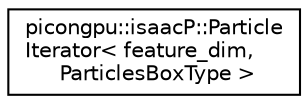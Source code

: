 digraph "Graphical Class Hierarchy"
{
 // LATEX_PDF_SIZE
  edge [fontname="Helvetica",fontsize="10",labelfontname="Helvetica",labelfontsize="10"];
  node [fontname="Helvetica",fontsize="10",shape=record];
  rankdir="LR";
  Node0 [label="picongpu::isaacP::Particle\lIterator\< feature_dim,\l ParticlesBoxType \>",height=0.2,width=0.4,color="black", fillcolor="white", style="filled",URL="$classpicongpu_1_1isaac_p_1_1_particle_iterator.html",tooltip=" "];
}
